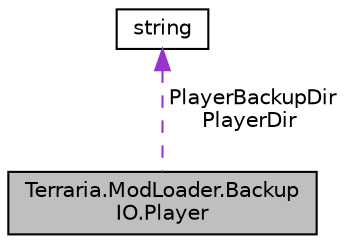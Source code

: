 digraph "Terraria.ModLoader.BackupIO.Player"
{
 // LATEX_PDF_SIZE
  edge [fontname="Helvetica",fontsize="10",labelfontname="Helvetica",labelfontsize="10"];
  node [fontname="Helvetica",fontsize="10",shape=record];
  Node1 [label="Terraria.ModLoader.Backup\lIO.Player",height=0.2,width=0.4,color="black", fillcolor="grey75", style="filled", fontcolor="black",tooltip="Responsible for archiving player backups"];
  Node2 -> Node1 [dir="back",color="darkorchid3",fontsize="10",style="dashed",label=" PlayerBackupDir\nPlayerDir" ,fontname="Helvetica"];
  Node2 [label="string",height=0.2,width=0.4,color="black", fillcolor="white", style="filled",tooltip=" "];
}
